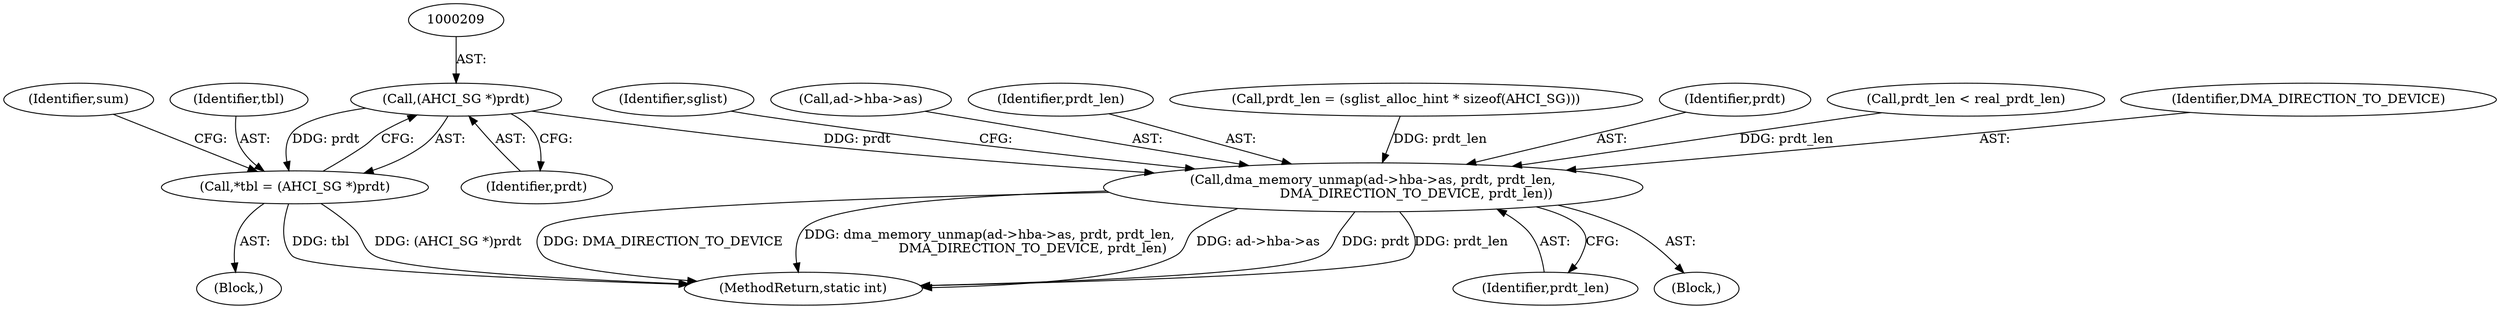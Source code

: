 digraph "0_qemu_3251bdcf1c67427d964517053c3d185b46e618e8@pointer" {
"1000208" [label="(Call,(AHCI_SG *)prdt)"];
"1000206" [label="(Call,*tbl = (AHCI_SG *)prdt)"];
"1000318" [label="(Call,dma_memory_unmap(ad->hba->as, prdt, prdt_len,\n                     DMA_DIRECTION_TO_DEVICE, prdt_len))"];
"1000319" [label="(Call,ad->hba->as)"];
"1000325" [label="(Identifier,prdt_len)"];
"1000128" [label="(Call,prdt_len = (sglist_alloc_hint * sizeof(AHCI_SG)))"];
"1000324" [label="(Identifier,prdt)"];
"1000327" [label="(Identifier,prdt_len)"];
"1000186" [label="(Call,prdt_len < real_prdt_len)"];
"1000204" [label="(Block,)"];
"1000206" [label="(Call,*tbl = (AHCI_SG *)prdt)"];
"1000210" [label="(Identifier,prdt)"];
"1000212" [label="(Identifier,sum)"];
"1000107" [label="(Block,)"];
"1000326" [label="(Identifier,DMA_DIRECTION_TO_DEVICE)"];
"1000329" [label="(Identifier,sglist)"];
"1000208" [label="(Call,(AHCI_SG *)prdt)"];
"1000318" [label="(Call,dma_memory_unmap(ad->hba->as, prdt, prdt_len,\n                     DMA_DIRECTION_TO_DEVICE, prdt_len))"];
"1000207" [label="(Identifier,tbl)"];
"1000341" [label="(MethodReturn,static int)"];
"1000208" -> "1000206"  [label="AST: "];
"1000208" -> "1000210"  [label="CFG: "];
"1000209" -> "1000208"  [label="AST: "];
"1000210" -> "1000208"  [label="AST: "];
"1000206" -> "1000208"  [label="CFG: "];
"1000208" -> "1000206"  [label="DDG: prdt"];
"1000208" -> "1000318"  [label="DDG: prdt"];
"1000206" -> "1000204"  [label="AST: "];
"1000207" -> "1000206"  [label="AST: "];
"1000212" -> "1000206"  [label="CFG: "];
"1000206" -> "1000341"  [label="DDG: (AHCI_SG *)prdt"];
"1000206" -> "1000341"  [label="DDG: tbl"];
"1000318" -> "1000107"  [label="AST: "];
"1000318" -> "1000327"  [label="CFG: "];
"1000319" -> "1000318"  [label="AST: "];
"1000324" -> "1000318"  [label="AST: "];
"1000325" -> "1000318"  [label="AST: "];
"1000326" -> "1000318"  [label="AST: "];
"1000327" -> "1000318"  [label="AST: "];
"1000329" -> "1000318"  [label="CFG: "];
"1000318" -> "1000341"  [label="DDG: DMA_DIRECTION_TO_DEVICE"];
"1000318" -> "1000341"  [label="DDG: dma_memory_unmap(ad->hba->as, prdt, prdt_len,\n                     DMA_DIRECTION_TO_DEVICE, prdt_len)"];
"1000318" -> "1000341"  [label="DDG: ad->hba->as"];
"1000318" -> "1000341"  [label="DDG: prdt"];
"1000318" -> "1000341"  [label="DDG: prdt_len"];
"1000186" -> "1000318"  [label="DDG: prdt_len"];
"1000128" -> "1000318"  [label="DDG: prdt_len"];
}
